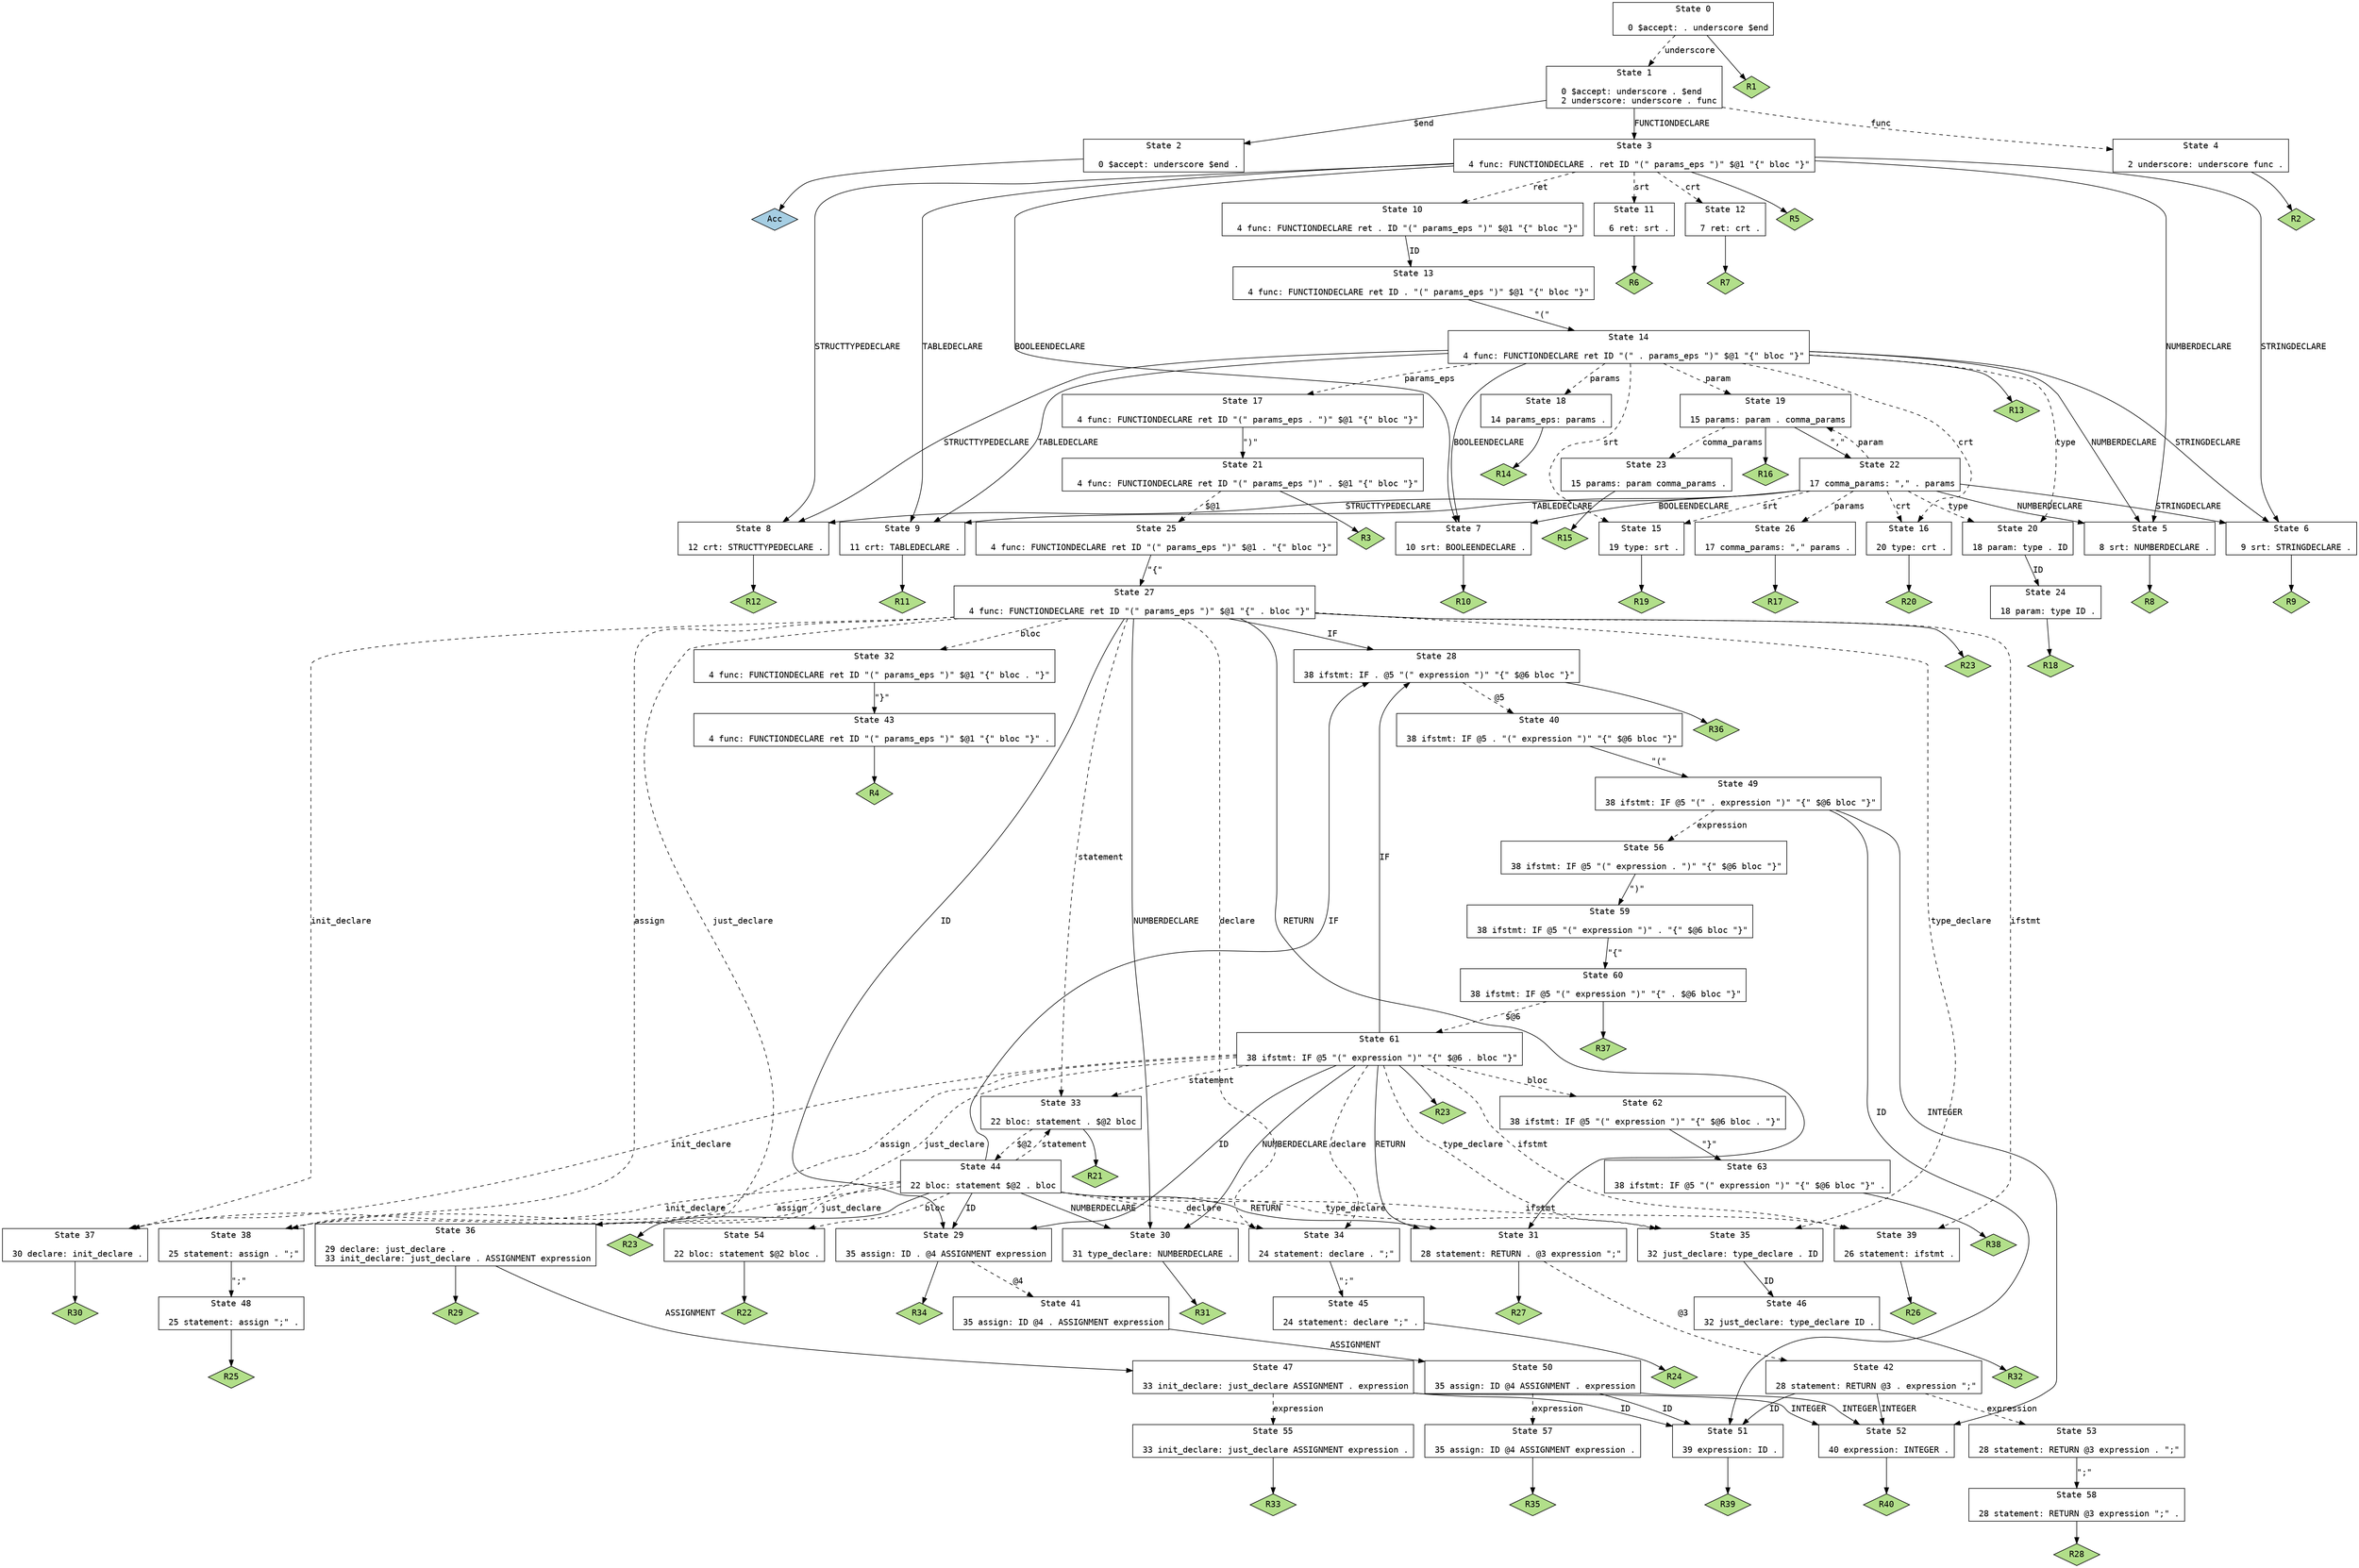 // Generated by GNU Bison 3.6.4.
// Report bugs to <bug-bison@gnu.org>.
// Home page: <https://www.gnu.org/software/bison/>.

digraph "parser.y"
{
  node [fontname = courier, shape = box, colorscheme = paired6]
  edge [fontname = courier]

  0 [label="State 0\n\l  0 $accept: . underscore $end\l"]
  0 -> 1 [style=dashed label="underscore"]
  0 -> "0R1" [style=solid]
 "0R1" [label="R1", fillcolor=3, shape=diamond, style=filled]
  1 [label="State 1\n\l  0 $accept: underscore . $end\l  2 underscore: underscore . func\l"]
  1 -> 2 [style=solid label="$end"]
  1 -> 3 [style=solid label="FUNCTIONDECLARE"]
  1 -> 4 [style=dashed label="func"]
  2 [label="State 2\n\l  0 $accept: underscore $end .\l"]
  2 -> "2R0" [style=solid]
 "2R0" [label="Acc", fillcolor=1, shape=diamond, style=filled]
  3 [label="State 3\n\l  4 func: FUNCTIONDECLARE . ret ID \"(\" params_eps \")\" $@1 \"{\" bloc \"}\"\l"]
  3 -> 5 [style=solid label="NUMBERDECLARE"]
  3 -> 6 [style=solid label="STRINGDECLARE"]
  3 -> 7 [style=solid label="BOOLEENDECLARE"]
  3 -> 8 [style=solid label="STRUCTTYPEDECLARE"]
  3 -> 9 [style=solid label="TABLEDECLARE"]
  3 -> 10 [style=dashed label="ret"]
  3 -> 11 [style=dashed label="srt"]
  3 -> 12 [style=dashed label="crt"]
  3 -> "3R5" [style=solid]
 "3R5" [label="R5", fillcolor=3, shape=diamond, style=filled]
  4 [label="State 4\n\l  2 underscore: underscore func .\l"]
  4 -> "4R2" [style=solid]
 "4R2" [label="R2", fillcolor=3, shape=diamond, style=filled]
  5 [label="State 5\n\l  8 srt: NUMBERDECLARE .\l"]
  5 -> "5R8" [style=solid]
 "5R8" [label="R8", fillcolor=3, shape=diamond, style=filled]
  6 [label="State 6\n\l  9 srt: STRINGDECLARE .\l"]
  6 -> "6R9" [style=solid]
 "6R9" [label="R9", fillcolor=3, shape=diamond, style=filled]
  7 [label="State 7\n\l 10 srt: BOOLEENDECLARE .\l"]
  7 -> "7R10" [style=solid]
 "7R10" [label="R10", fillcolor=3, shape=diamond, style=filled]
  8 [label="State 8\n\l 12 crt: STRUCTTYPEDECLARE .\l"]
  8 -> "8R12" [style=solid]
 "8R12" [label="R12", fillcolor=3, shape=diamond, style=filled]
  9 [label="State 9\n\l 11 crt: TABLEDECLARE .\l"]
  9 -> "9R11" [style=solid]
 "9R11" [label="R11", fillcolor=3, shape=diamond, style=filled]
  10 [label="State 10\n\l  4 func: FUNCTIONDECLARE ret . ID \"(\" params_eps \")\" $@1 \"{\" bloc \"}\"\l"]
  10 -> 13 [style=solid label="ID"]
  11 [label="State 11\n\l  6 ret: srt .\l"]
  11 -> "11R6" [style=solid]
 "11R6" [label="R6", fillcolor=3, shape=diamond, style=filled]
  12 [label="State 12\n\l  7 ret: crt .\l"]
  12 -> "12R7" [style=solid]
 "12R7" [label="R7", fillcolor=3, shape=diamond, style=filled]
  13 [label="State 13\n\l  4 func: FUNCTIONDECLARE ret ID . \"(\" params_eps \")\" $@1 \"{\" bloc \"}\"\l"]
  13 -> 14 [style=solid label="\"(\""]
  14 [label="State 14\n\l  4 func: FUNCTIONDECLARE ret ID \"(\" . params_eps \")\" $@1 \"{\" bloc \"}\"\l"]
  14 -> 5 [style=solid label="NUMBERDECLARE"]
  14 -> 6 [style=solid label="STRINGDECLARE"]
  14 -> 7 [style=solid label="BOOLEENDECLARE"]
  14 -> 8 [style=solid label="STRUCTTYPEDECLARE"]
  14 -> 9 [style=solid label="TABLEDECLARE"]
  14 -> 15 [style=dashed label="srt"]
  14 -> 16 [style=dashed label="crt"]
  14 -> 17 [style=dashed label="params_eps"]
  14 -> 18 [style=dashed label="params"]
  14 -> 19 [style=dashed label="param"]
  14 -> 20 [style=dashed label="type"]
  14 -> "14R13" [style=solid]
 "14R13" [label="R13", fillcolor=3, shape=diamond, style=filled]
  15 [label="State 15\n\l 19 type: srt .\l"]
  15 -> "15R19" [style=solid]
 "15R19" [label="R19", fillcolor=3, shape=diamond, style=filled]
  16 [label="State 16\n\l 20 type: crt .\l"]
  16 -> "16R20" [style=solid]
 "16R20" [label="R20", fillcolor=3, shape=diamond, style=filled]
  17 [label="State 17\n\l  4 func: FUNCTIONDECLARE ret ID \"(\" params_eps . \")\" $@1 \"{\" bloc \"}\"\l"]
  17 -> 21 [style=solid label="\")\""]
  18 [label="State 18\n\l 14 params_eps: params .\l"]
  18 -> "18R14" [style=solid]
 "18R14" [label="R14", fillcolor=3, shape=diamond, style=filled]
  19 [label="State 19\n\l 15 params: param . comma_params\l"]
  19 -> 22 [style=solid label="\",\""]
  19 -> 23 [style=dashed label="comma_params"]
  19 -> "19R16" [style=solid]
 "19R16" [label="R16", fillcolor=3, shape=diamond, style=filled]
  20 [label="State 20\n\l 18 param: type . ID\l"]
  20 -> 24 [style=solid label="ID"]
  21 [label="State 21\n\l  4 func: FUNCTIONDECLARE ret ID \"(\" params_eps \")\" . $@1 \"{\" bloc \"}\"\l"]
  21 -> 25 [style=dashed label="$@1"]
  21 -> "21R3" [style=solid]
 "21R3" [label="R3", fillcolor=3, shape=diamond, style=filled]
  22 [label="State 22\n\l 17 comma_params: \",\" . params\l"]
  22 -> 5 [style=solid label="NUMBERDECLARE"]
  22 -> 6 [style=solid label="STRINGDECLARE"]
  22 -> 7 [style=solid label="BOOLEENDECLARE"]
  22 -> 8 [style=solid label="STRUCTTYPEDECLARE"]
  22 -> 9 [style=solid label="TABLEDECLARE"]
  22 -> 15 [style=dashed label="srt"]
  22 -> 16 [style=dashed label="crt"]
  22 -> 26 [style=dashed label="params"]
  22 -> 19 [style=dashed label="param"]
  22 -> 20 [style=dashed label="type"]
  23 [label="State 23\n\l 15 params: param comma_params .\l"]
  23 -> "23R15" [style=solid]
 "23R15" [label="R15", fillcolor=3, shape=diamond, style=filled]
  24 [label="State 24\n\l 18 param: type ID .\l"]
  24 -> "24R18" [style=solid]
 "24R18" [label="R18", fillcolor=3, shape=diamond, style=filled]
  25 [label="State 25\n\l  4 func: FUNCTIONDECLARE ret ID \"(\" params_eps \")\" $@1 . \"{\" bloc \"}\"\l"]
  25 -> 27 [style=solid label="\"{\""]
  26 [label="State 26\n\l 17 comma_params: \",\" params .\l"]
  26 -> "26R17" [style=solid]
 "26R17" [label="R17", fillcolor=3, shape=diamond, style=filled]
  27 [label="State 27\n\l  4 func: FUNCTIONDECLARE ret ID \"(\" params_eps \")\" $@1 \"{\" . bloc \"}\"\l"]
  27 -> 28 [style=solid label="IF"]
  27 -> 29 [style=solid label="ID"]
  27 -> 30 [style=solid label="NUMBERDECLARE"]
  27 -> 31 [style=solid label="RETURN"]
  27 -> 32 [style=dashed label="bloc"]
  27 -> 33 [style=dashed label="statement"]
  27 -> 34 [style=dashed label="declare"]
  27 -> 35 [style=dashed label="type_declare"]
  27 -> 36 [style=dashed label="just_declare"]
  27 -> 37 [style=dashed label="init_declare"]
  27 -> 38 [style=dashed label="assign"]
  27 -> 39 [style=dashed label="ifstmt"]
  27 -> "27R23" [style=solid]
 "27R23" [label="R23", fillcolor=3, shape=diamond, style=filled]
  28 [label="State 28\n\l 38 ifstmt: IF . @5 \"(\" expression \")\" \"{\" $@6 bloc \"}\"\l"]
  28 -> 40 [style=dashed label="@5"]
  28 -> "28R36" [style=solid]
 "28R36" [label="R36", fillcolor=3, shape=diamond, style=filled]
  29 [label="State 29\n\l 35 assign: ID . @4 ASSIGNMENT expression\l"]
  29 -> 41 [style=dashed label="@4"]
  29 -> "29R34" [style=solid]
 "29R34" [label="R34", fillcolor=3, shape=diamond, style=filled]
  30 [label="State 30\n\l 31 type_declare: NUMBERDECLARE .\l"]
  30 -> "30R31" [style=solid]
 "30R31" [label="R31", fillcolor=3, shape=diamond, style=filled]
  31 [label="State 31\n\l 28 statement: RETURN . @3 expression \";\"\l"]
  31 -> 42 [style=dashed label="@3"]
  31 -> "31R27" [style=solid]
 "31R27" [label="R27", fillcolor=3, shape=diamond, style=filled]
  32 [label="State 32\n\l  4 func: FUNCTIONDECLARE ret ID \"(\" params_eps \")\" $@1 \"{\" bloc . \"}\"\l"]
  32 -> 43 [style=solid label="\"}\""]
  33 [label="State 33\n\l 22 bloc: statement . $@2 bloc\l"]
  33 -> 44 [style=dashed label="$@2"]
  33 -> "33R21" [style=solid]
 "33R21" [label="R21", fillcolor=3, shape=diamond, style=filled]
  34 [label="State 34\n\l 24 statement: declare . \";\"\l"]
  34 -> 45 [style=solid label="\";\""]
  35 [label="State 35\n\l 32 just_declare: type_declare . ID\l"]
  35 -> 46 [style=solid label="ID"]
  36 [label="State 36\n\l 29 declare: just_declare .\l 33 init_declare: just_declare . ASSIGNMENT expression\l"]
  36 -> 47 [style=solid label="ASSIGNMENT"]
  36 -> "36R29" [style=solid]
 "36R29" [label="R29", fillcolor=3, shape=diamond, style=filled]
  37 [label="State 37\n\l 30 declare: init_declare .\l"]
  37 -> "37R30" [style=solid]
 "37R30" [label="R30", fillcolor=3, shape=diamond, style=filled]
  38 [label="State 38\n\l 25 statement: assign . \";\"\l"]
  38 -> 48 [style=solid label="\";\""]
  39 [label="State 39\n\l 26 statement: ifstmt .\l"]
  39 -> "39R26" [style=solid]
 "39R26" [label="R26", fillcolor=3, shape=diamond, style=filled]
  40 [label="State 40\n\l 38 ifstmt: IF @5 . \"(\" expression \")\" \"{\" $@6 bloc \"}\"\l"]
  40 -> 49 [style=solid label="\"(\""]
  41 [label="State 41\n\l 35 assign: ID @4 . ASSIGNMENT expression\l"]
  41 -> 50 [style=solid label="ASSIGNMENT"]
  42 [label="State 42\n\l 28 statement: RETURN @3 . expression \";\"\l"]
  42 -> 51 [style=solid label="ID"]
  42 -> 52 [style=solid label="INTEGER"]
  42 -> 53 [style=dashed label="expression"]
  43 [label="State 43\n\l  4 func: FUNCTIONDECLARE ret ID \"(\" params_eps \")\" $@1 \"{\" bloc \"}\" .\l"]
  43 -> "43R4" [style=solid]
 "43R4" [label="R4", fillcolor=3, shape=diamond, style=filled]
  44 [label="State 44\n\l 22 bloc: statement $@2 . bloc\l"]
  44 -> 28 [style=solid label="IF"]
  44 -> 29 [style=solid label="ID"]
  44 -> 30 [style=solid label="NUMBERDECLARE"]
  44 -> 31 [style=solid label="RETURN"]
  44 -> 54 [style=dashed label="bloc"]
  44 -> 33 [style=dashed label="statement"]
  44 -> 34 [style=dashed label="declare"]
  44 -> 35 [style=dashed label="type_declare"]
  44 -> 36 [style=dashed label="just_declare"]
  44 -> 37 [style=dashed label="init_declare"]
  44 -> 38 [style=dashed label="assign"]
  44 -> 39 [style=dashed label="ifstmt"]
  44 -> "44R23" [style=solid]
 "44R23" [label="R23", fillcolor=3, shape=diamond, style=filled]
  45 [label="State 45\n\l 24 statement: declare \";\" .\l"]
  45 -> "45R24" [style=solid]
 "45R24" [label="R24", fillcolor=3, shape=diamond, style=filled]
  46 [label="State 46\n\l 32 just_declare: type_declare ID .\l"]
  46 -> "46R32" [style=solid]
 "46R32" [label="R32", fillcolor=3, shape=diamond, style=filled]
  47 [label="State 47\n\l 33 init_declare: just_declare ASSIGNMENT . expression\l"]
  47 -> 51 [style=solid label="ID"]
  47 -> 52 [style=solid label="INTEGER"]
  47 -> 55 [style=dashed label="expression"]
  48 [label="State 48\n\l 25 statement: assign \";\" .\l"]
  48 -> "48R25" [style=solid]
 "48R25" [label="R25", fillcolor=3, shape=diamond, style=filled]
  49 [label="State 49\n\l 38 ifstmt: IF @5 \"(\" . expression \")\" \"{\" $@6 bloc \"}\"\l"]
  49 -> 51 [style=solid label="ID"]
  49 -> 52 [style=solid label="INTEGER"]
  49 -> 56 [style=dashed label="expression"]
  50 [label="State 50\n\l 35 assign: ID @4 ASSIGNMENT . expression\l"]
  50 -> 51 [style=solid label="ID"]
  50 -> 52 [style=solid label="INTEGER"]
  50 -> 57 [style=dashed label="expression"]
  51 [label="State 51\n\l 39 expression: ID .\l"]
  51 -> "51R39" [style=solid]
 "51R39" [label="R39", fillcolor=3, shape=diamond, style=filled]
  52 [label="State 52\n\l 40 expression: INTEGER .\l"]
  52 -> "52R40" [style=solid]
 "52R40" [label="R40", fillcolor=3, shape=diamond, style=filled]
  53 [label="State 53\n\l 28 statement: RETURN @3 expression . \";\"\l"]
  53 -> 58 [style=solid label="\";\""]
  54 [label="State 54\n\l 22 bloc: statement $@2 bloc .\l"]
  54 -> "54R22" [style=solid]
 "54R22" [label="R22", fillcolor=3, shape=diamond, style=filled]
  55 [label="State 55\n\l 33 init_declare: just_declare ASSIGNMENT expression .\l"]
  55 -> "55R33" [style=solid]
 "55R33" [label="R33", fillcolor=3, shape=diamond, style=filled]
  56 [label="State 56\n\l 38 ifstmt: IF @5 \"(\" expression . \")\" \"{\" $@6 bloc \"}\"\l"]
  56 -> 59 [style=solid label="\")\""]
  57 [label="State 57\n\l 35 assign: ID @4 ASSIGNMENT expression .\l"]
  57 -> "57R35" [style=solid]
 "57R35" [label="R35", fillcolor=3, shape=diamond, style=filled]
  58 [label="State 58\n\l 28 statement: RETURN @3 expression \";\" .\l"]
  58 -> "58R28" [style=solid]
 "58R28" [label="R28", fillcolor=3, shape=diamond, style=filled]
  59 [label="State 59\n\l 38 ifstmt: IF @5 \"(\" expression \")\" . \"{\" $@6 bloc \"}\"\l"]
  59 -> 60 [style=solid label="\"{\""]
  60 [label="State 60\n\l 38 ifstmt: IF @5 \"(\" expression \")\" \"{\" . $@6 bloc \"}\"\l"]
  60 -> 61 [style=dashed label="$@6"]
  60 -> "60R37" [style=solid]
 "60R37" [label="R37", fillcolor=3, shape=diamond, style=filled]
  61 [label="State 61\n\l 38 ifstmt: IF @5 \"(\" expression \")\" \"{\" $@6 . bloc \"}\"\l"]
  61 -> 28 [style=solid label="IF"]
  61 -> 29 [style=solid label="ID"]
  61 -> 30 [style=solid label="NUMBERDECLARE"]
  61 -> 31 [style=solid label="RETURN"]
  61 -> 62 [style=dashed label="bloc"]
  61 -> 33 [style=dashed label="statement"]
  61 -> 34 [style=dashed label="declare"]
  61 -> 35 [style=dashed label="type_declare"]
  61 -> 36 [style=dashed label="just_declare"]
  61 -> 37 [style=dashed label="init_declare"]
  61 -> 38 [style=dashed label="assign"]
  61 -> 39 [style=dashed label="ifstmt"]
  61 -> "61R23" [style=solid]
 "61R23" [label="R23", fillcolor=3, shape=diamond, style=filled]
  62 [label="State 62\n\l 38 ifstmt: IF @5 \"(\" expression \")\" \"{\" $@6 bloc . \"}\"\l"]
  62 -> 63 [style=solid label="\"}\""]
  63 [label="State 63\n\l 38 ifstmt: IF @5 \"(\" expression \")\" \"{\" $@6 bloc \"}\" .\l"]
  63 -> "63R38" [style=solid]
 "63R38" [label="R38", fillcolor=3, shape=diamond, style=filled]
}
